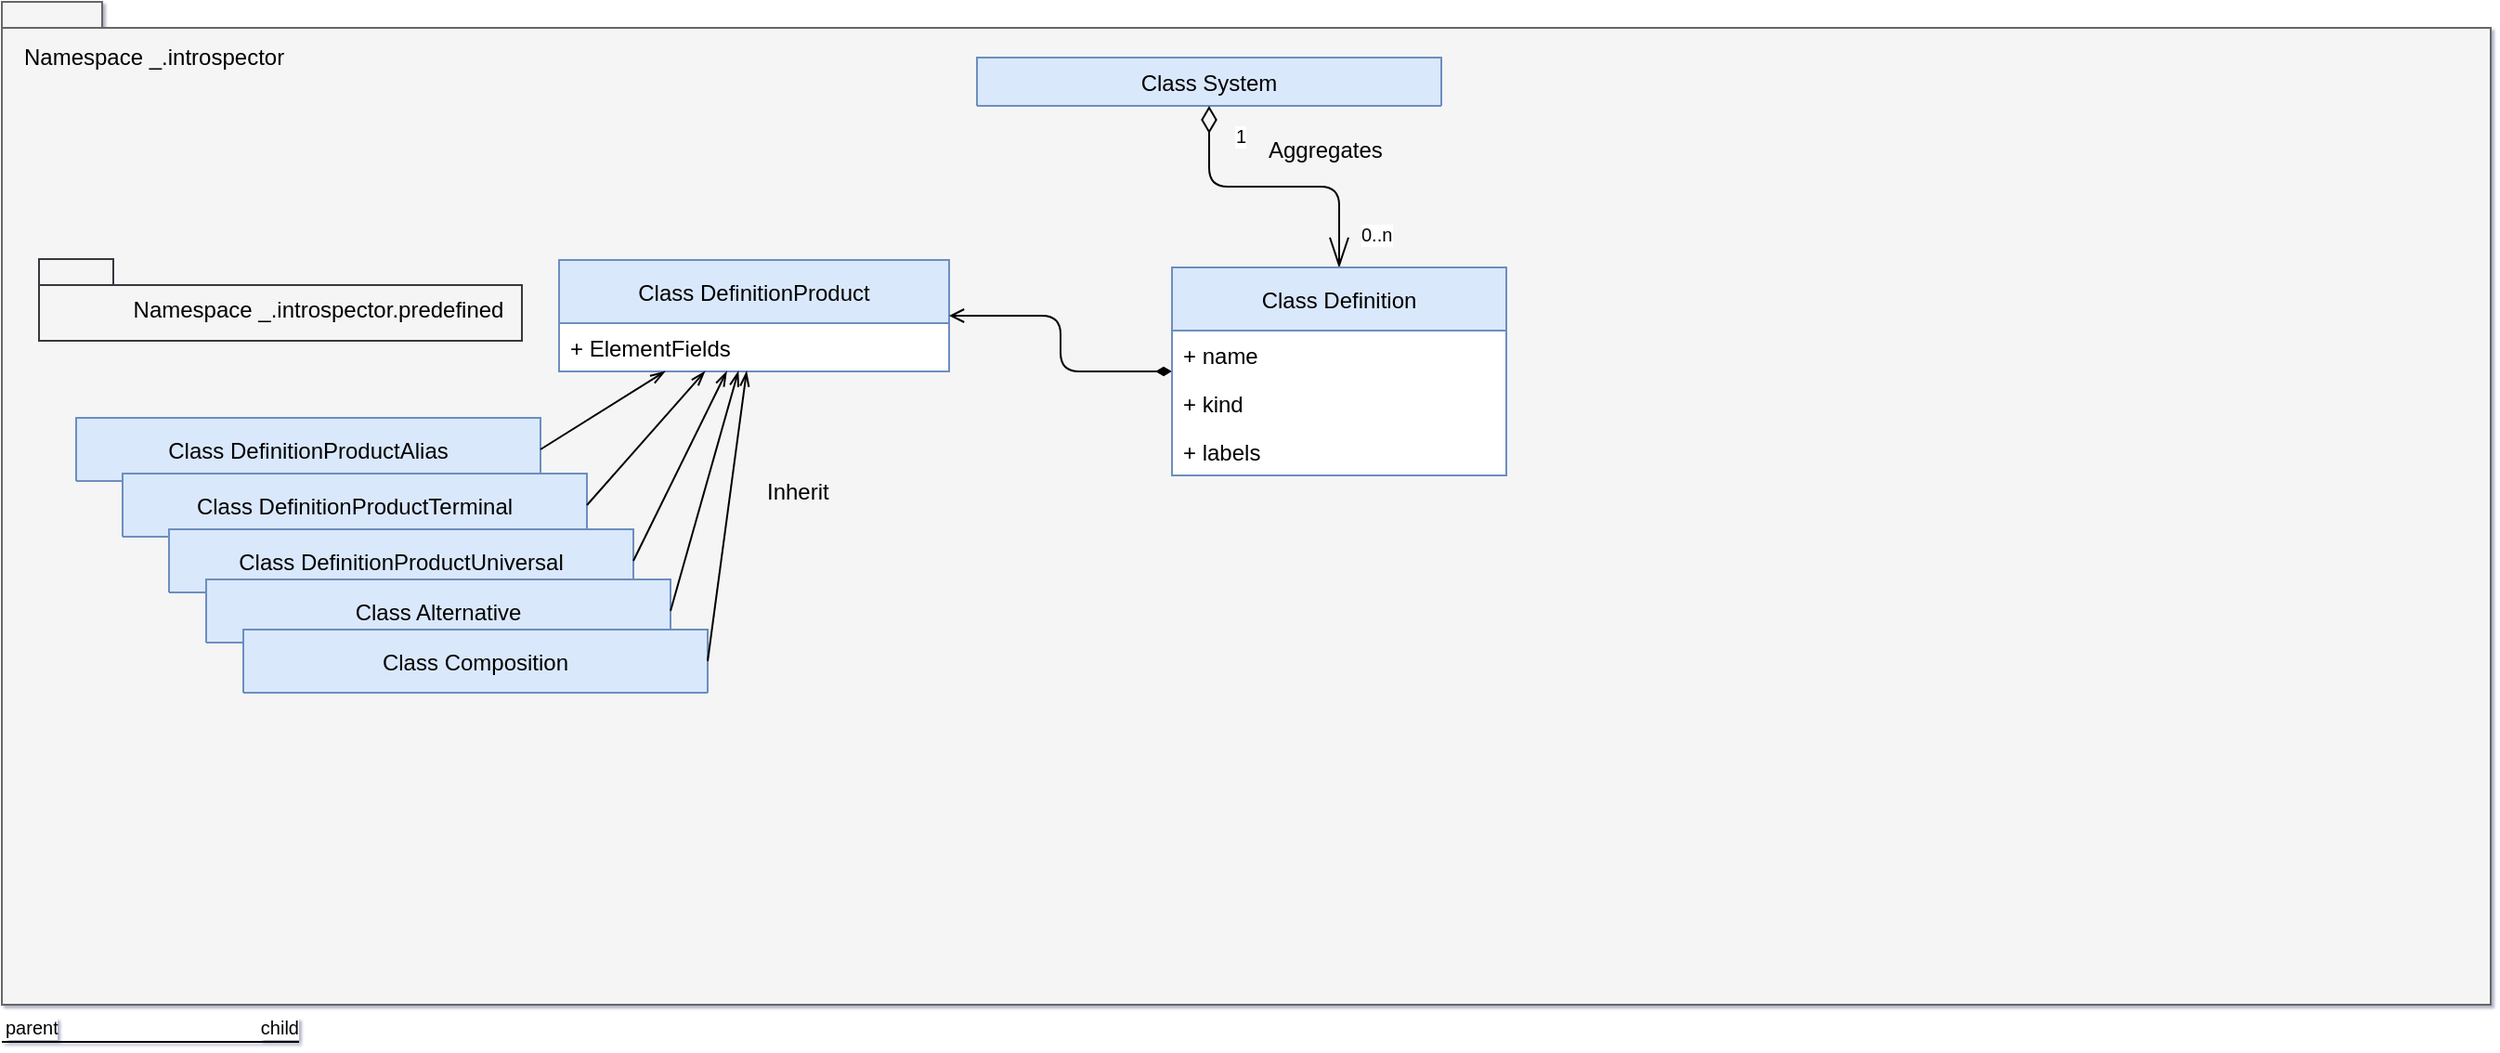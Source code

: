 <mxfile version="9.1.0" type="device" pages="2" userAgent="Mozilla/5.0 (Windows NT 10.0; Win64; x64) AppleWebKit/537.36 (KHTML, like Gecko) Atom/1.43.0 Chrome/69.0.35.128 Electron/4.2.7 Safari/537.36" editor="www.draw.io"><diagram id="XKw_kDeAgC01lNHzdEC0" name="First"><mxGraphModel dx="976" dy="628" grid="1" gridSize="10" guides="1" tooltips="1" connect="1" arrows="1" fold="1" page="1" pageScale="1" pageWidth="827" pageHeight="583" background="#ffffff" math="0" shadow="1"><root><mxCell id="0"/><mxCell id="1" parent="0"/><mxCell id="3" value="&lt;blockquote style=&quot;margin: 0 0 0 40px ; border: none ; padding: 0px&quot;&gt;&lt;div style=&quot;text-align: right&quot;&gt;&lt;br&gt;&lt;/div&gt;&lt;/blockquote&gt;" style="shape=folder;fontStyle=1;spacingTop=10;tabWidth=40;tabHeight=14;tabPosition=left;html=1;fillColor=#f5f5f5;strokeColor=#666666;" parent="1" vertex="1"><mxGeometry x="70" y="140" width="1340" height="540" as="geometry"/></mxCell><mxCell id="5" value="Namespace _.introspector&lt;br&gt;" style="text;html=1;resizable=0;points=[];autosize=1;align=left;verticalAlign=top;spacingTop=-4;" parent="1" vertex="1"><mxGeometry x="80" y="160" width="160" height="20" as="geometry"/></mxCell><mxCell id="6" value="Class System" style="swimlane;fontStyle=0;childLayout=stackLayout;horizontal=1;startSize=26;fillColor=#dae8fc;horizontalStack=0;resizeParent=1;resizeParentMax=0;resizeLast=0;collapsible=1;marginBottom=0;swimlaneFillColor=#ffffff;strokeColor=#6c8ebf;" parent="1" vertex="1" collapsed="1"><mxGeometry x="595" y="170" width="250" height="26" as="geometry"><mxRectangle x="180" y="260" width="140" height="104" as="alternateBounds"/></mxGeometry></mxCell><mxCell id="14" value="Class DefinitionProduct" style="swimlane;fontStyle=0;childLayout=stackLayout;horizontal=1;startSize=34;fillColor=#dae8fc;horizontalStack=0;resizeParent=1;resizeParentMax=0;resizeLast=0;collapsible=1;marginBottom=0;swimlaneFillColor=#ffffff;strokeColor=#6c8ebf;" parent="1" vertex="1"><mxGeometry x="370" y="279" width="210" height="60" as="geometry"/></mxCell><mxCell id="15" value="+ ElementFields" style="text;strokeColor=none;fillColor=none;align=left;verticalAlign=top;spacingLeft=4;spacingRight=4;overflow=hidden;rotatable=0;points=[[0,0.5],[1,0.5]];portConstraint=eastwest;" parent="14" vertex="1"><mxGeometry y="34" width="210" height="26" as="geometry"/></mxCell><mxCell id="34" value="&lt;br&gt;&lt;br&gt;" style="endArrow=diamondThin;html=1;endSize=12;startArrow=openThin;startSize=14;startFill=0;edgeStyle=orthogonalEdgeStyle;entryX=0.5;entryY=1;exitX=0.5;exitY=0;endFill=0;" parent="1" source="73" target="6" edge="1"><mxGeometry relative="1" as="geometry"><mxPoint x="200" y="270" as="sourcePoint"/><mxPoint x="230" y="700" as="targetPoint"/></mxGeometry></mxCell><mxCell id="35" value="0..n" style="resizable=0;html=1;align=left;verticalAlign=top;labelBackgroundColor=#ffffff;fontSize=10;" parent="34" connectable="0" vertex="1"><mxGeometry x="-1" relative="1" as="geometry"><mxPoint x="10" y="-30" as="offset"/></mxGeometry></mxCell><mxCell id="36" value="1" style="resizable=0;html=1;align=right;verticalAlign=top;labelBackgroundColor=#ffffff;fontSize=10;" parent="34" connectable="0" vertex="1"><mxGeometry x="1" relative="1" as="geometry"><mxPoint x="20" y="4" as="offset"/></mxGeometry></mxCell><mxCell id="50" value="Class DefinitionProductAlias" style="swimlane;fontStyle=0;childLayout=stackLayout;horizontal=1;startSize=34;fillColor=#dae8fc;horizontalStack=0;resizeParent=1;resizeParentMax=0;resizeLast=0;collapsible=1;marginBottom=0;swimlaneFillColor=#ffffff;strokeColor=#6c8ebf;" vertex="1" collapsed="1" parent="1"><mxGeometry x="110" y="364" width="250" height="34" as="geometry"><mxRectangle x="110" y="340" width="250" height="60" as="alternateBounds"/></mxGeometry></mxCell><mxCell id="52" value="Class DefinitionProductTerminal" style="swimlane;fontStyle=0;childLayout=stackLayout;horizontal=1;startSize=34;fillColor=#dae8fc;horizontalStack=0;resizeParent=1;resizeParentMax=0;resizeLast=0;collapsible=1;marginBottom=0;swimlaneFillColor=#ffffff;strokeColor=#6c8ebf;" vertex="1" collapsed="1" parent="1"><mxGeometry x="135" y="394" width="250" height="34" as="geometry"><mxRectangle x="110" y="420" width="250" height="60" as="alternateBounds"/></mxGeometry></mxCell><mxCell id="54" value="Class DefinitionProductUniversal" style="swimlane;fontStyle=0;childLayout=stackLayout;horizontal=1;startSize=34;fillColor=#dae8fc;horizontalStack=0;resizeParent=1;resizeParentMax=0;resizeLast=0;collapsible=1;marginBottom=0;swimlaneFillColor=#ffffff;strokeColor=#6c8ebf;" vertex="1" collapsed="1" parent="1"><mxGeometry x="160" y="424" width="250" height="34" as="geometry"><mxRectangle x="110" y="490" width="250" height="60" as="alternateBounds"/></mxGeometry></mxCell><mxCell id="56" value="Class Alternative" style="swimlane;fontStyle=0;childLayout=stackLayout;horizontal=1;startSize=34;fillColor=#dae8fc;horizontalStack=0;resizeParent=1;resizeParentMax=0;resizeLast=0;collapsible=1;marginBottom=0;swimlaneFillColor=#ffffff;strokeColor=#6c8ebf;" vertex="1" collapsed="1" parent="1"><mxGeometry x="180" y="451" width="250" height="34" as="geometry"><mxRectangle x="110" y="490" width="250" height="60" as="alternateBounds"/></mxGeometry></mxCell><mxCell id="57" value="Class Composition" style="swimlane;fontStyle=0;childLayout=stackLayout;horizontal=1;startSize=34;fillColor=#dae8fc;horizontalStack=0;resizeParent=1;resizeParentMax=0;resizeLast=0;collapsible=1;marginBottom=0;swimlaneFillColor=#ffffff;strokeColor=#6c8ebf;" vertex="1" collapsed="1" parent="1"><mxGeometry x="200" y="478" width="250" height="34" as="geometry"><mxRectangle x="110" y="490" width="250" height="60" as="alternateBounds"/></mxGeometry></mxCell><mxCell id="58" value="" style="endArrow=none;html=1;edgeStyle=orthogonalEdgeStyle;" edge="1" parent="1"><mxGeometry relative="1" as="geometry"><mxPoint x="70" y="700" as="sourcePoint"/><mxPoint x="230" y="700" as="targetPoint"/></mxGeometry></mxCell><mxCell id="59" value="parent" style="resizable=0;html=1;align=left;verticalAlign=bottom;labelBackgroundColor=#ffffff;fontSize=10;" connectable="0" vertex="1" parent="58"><mxGeometry x="-1" relative="1" as="geometry"/></mxCell><mxCell id="60" value="child" style="resizable=0;html=1;align=right;verticalAlign=bottom;labelBackgroundColor=#ffffff;fontSize=10;" connectable="0" vertex="1" parent="58"><mxGeometry x="1" relative="1" as="geometry"/></mxCell><mxCell id="61" value="" style="endArrow=none;html=1;entryX=1;entryY=0.5;endFill=0;startArrow=openThin;startFill=0;" edge="1" parent="1" source="14" target="50"><mxGeometry width="50" height="50" relative="1" as="geometry"><mxPoint x="90" y="770" as="sourcePoint"/><mxPoint x="140" y="720" as="targetPoint"/></mxGeometry></mxCell><mxCell id="63" value="" style="endArrow=none;html=1;entryX=1;entryY=0.5;endFill=0;startArrow=openThin;startFill=0;" edge="1" parent="1" source="14" target="52"><mxGeometry width="50" height="50" relative="1" as="geometry"><mxPoint x="500" y="340" as="sourcePoint"/><mxPoint x="380" y="391" as="targetPoint"/></mxGeometry></mxCell><mxCell id="64" value="" style="endArrow=none;html=1;entryX=1;entryY=0.5;endFill=0;startArrow=openThin;startFill=0;" edge="1" parent="1" source="14" target="54"><mxGeometry width="50" height="50" relative="1" as="geometry"><mxPoint x="472.805" y="348.5" as="sourcePoint"/><mxPoint x="395" y="421" as="targetPoint"/></mxGeometry></mxCell><mxCell id="65" value="" style="endArrow=none;html=1;entryX=1;entryY=0.5;endFill=0;startArrow=openThin;startFill=0;" edge="1" parent="1" source="14" target="56"><mxGeometry width="50" height="50" relative="1" as="geometry"><mxPoint x="485.755" y="348.5" as="sourcePoint"/><mxPoint x="420" y="451" as="targetPoint"/></mxGeometry></mxCell><mxCell id="66" value="" style="endArrow=none;html=1;entryX=1;entryY=0.5;endFill=0;startArrow=openThin;startFill=0;" edge="1" parent="1" source="14" target="57"><mxGeometry width="50" height="50" relative="1" as="geometry"><mxPoint x="492.774" y="348.5" as="sourcePoint"/><mxPoint x="440" y="478" as="targetPoint"/></mxGeometry></mxCell><mxCell id="67" value="Inherit" style="text;html=1;resizable=0;points=[];autosize=1;align=left;verticalAlign=top;spacingTop=-4;" vertex="1" parent="1"><mxGeometry x="480" y="394" width="50" height="20" as="geometry"/></mxCell><mxCell id="69" value="Aggregates&lt;br&gt;" style="text;html=1;resizable=0;points=[];autosize=1;align=left;verticalAlign=top;spacingTop=-4;" vertex="1" parent="1"><mxGeometry x="750" y="210" width="80" height="20" as="geometry"/></mxCell><mxCell id="78" style="edgeStyle=orthogonalEdgeStyle;html=1;startArrow=diamondThin;startFill=1;endArrow=open;endFill=0;jettySize=auto;orthogonalLoop=1;elbow=vertical;strokeColor=#000000;rounded=1;" edge="1" parent="1" source="73" target="14"><mxGeometry relative="1" as="geometry"/></mxCell><mxCell id="73" value="Class Definition" style="swimlane;fontStyle=0;childLayout=stackLayout;horizontal=1;startSize=34;fillColor=#dae8fc;horizontalStack=0;resizeParent=1;resizeParentMax=0;resizeLast=0;collapsible=1;marginBottom=0;swimlaneFillColor=#ffffff;strokeColor=#6c8ebf;" vertex="1" parent="1"><mxGeometry x="700" y="283" width="180" height="112" as="geometry"/></mxCell><mxCell id="76" value="+ name" style="text;strokeColor=none;fillColor=none;align=left;verticalAlign=top;spacingLeft=4;spacingRight=4;overflow=hidden;rotatable=0;points=[[0,0.5],[1,0.5]];portConstraint=eastwest;" vertex="1" parent="73"><mxGeometry y="34" width="180" height="26" as="geometry"/></mxCell><mxCell id="75" value="+ kind" style="text;strokeColor=none;fillColor=none;align=left;verticalAlign=top;spacingLeft=4;spacingRight=4;overflow=hidden;rotatable=0;points=[[0,0.5],[1,0.5]];portConstraint=eastwest;" vertex="1" parent="73"><mxGeometry y="60" width="180" height="26" as="geometry"/></mxCell><mxCell id="74" value="+ labels" style="text;strokeColor=none;fillColor=none;align=left;verticalAlign=top;spacingLeft=4;spacingRight=4;overflow=hidden;rotatable=0;points=[[0,0.5],[1,0.5]];portConstraint=eastwest;" vertex="1" parent="73"><mxGeometry y="86" width="180" height="26" as="geometry"/></mxCell><mxCell id="77" value="&lt;blockquote style=&quot;margin: 0 0 0 40px ; border: none ; padding: 0px&quot;&gt;&lt;div style=&quot;text-align: center&quot;&gt;&lt;span style=&quot;font-weight: normal&quot;&gt;Namespace _.introspector.predefined&lt;/span&gt;&lt;/div&gt;&lt;/blockquote&gt;" style="shape=folder;fontStyle=1;spacingTop=10;tabWidth=40;tabHeight=14;tabPosition=left;html=1;fillColor=none;strokeColor=#36393d;" vertex="1" parent="1"><mxGeometry x="90" y="278.5" width="260" height="44" as="geometry"/></mxCell></root></mxGraphModel></diagram></mxfile>